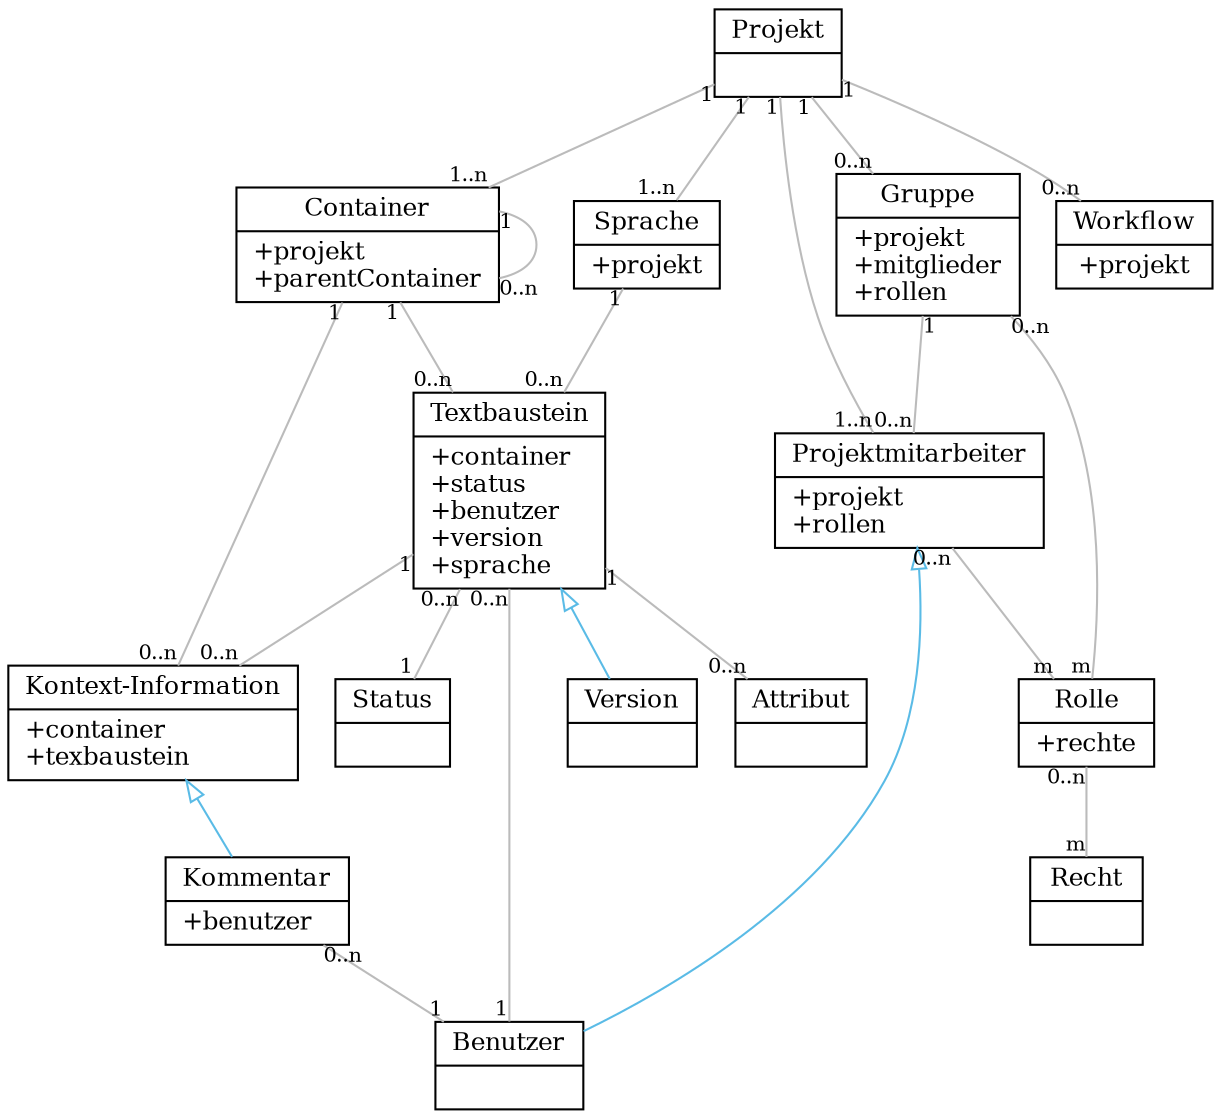 digraph G {

graph [ rankdir=BT ]
node [ shape=record fontsize=12 ]
edge [ fontsize=10 ]

Projekt [ label="{Projekt|}" ]
Sprache [ label="{Sprache|+projekt\l}" ]
Container [ label="{Container|+projekt\l+parentContainer\l}" ]
Textbaustein [ label="{Textbaustein|+container\l+status\l+benutzer\l+version\l+sprache\l}" ]
Benutzer [ label="{Benutzer|}" ]
Projektmitarbeiter [ label="{Projektmitarbeiter|+projekt\l+rollen\l}" ]
Kontext [ label="{Kontext-Information|+container\l+texbaustein\l}" ]
Kommentar [ label="{Kommentar|+benutzer\l}" ]
Status [ label="{Status|}" ]
Rolle [ label="{Rolle|+rechte\l}" ]
Recht [ label="{Recht|}" ]
Gruppe [ label="{Gruppe|+projekt\l+mitglieder\l+rollen\l}" ]
Version [ label="{Version|}" ]
Workflow [ label="{Workflow|+projekt}" ]
Attribut [ label="{Attribut|}" ]

edge [ arrowhead=none color="#bbbbbb" ]

Sprache -> Projekt [ taillabel="1..n" headlabel="1" ]
Container -> Projekt [ taillabel="1..n" headlabel="1" ]
Container -> Container [ taillabel="0..n" headlabel="1" ]
Textbaustein -> Container [ taillabel="0..n" headlabel="1" ]
Textbaustein -> Sprache [ taillabel="0..n" headlabel="1" ]
Projektmitarbeiter -> Projekt  [ taillabel="1..n" headlabel="1" ]
Attribut -> Textbaustein [ taillabel="0..n" headlabel="1" ]
Projektmitarbeiter -> Gruppe [ taillabel="0..n" headlabel="1" ]
Gruppe -> Projekt [ taillabel="0..n" headlabel="1" ]
Status -> Textbaustein [ taillabel="1" headlabel="0..n" ]
Benutzer -> Textbaustein [ taillabel="1" headlabel="0..n" ]
Kontext -> Container [ taillabel="0..n" headlabel="1" ]
Kontext -> Textbaustein [ taillabel="0..n" headlabel="1" ]
Benutzer -> Kommentar [ taillabel="1" headlabel="0..n" ]
Rolle -> Projektmitarbeiter  [ taillabel="m" headlabel="0..n" ]
Rolle -> Gruppe [ taillabel="m" headlabel="0..n" ]
Recht -> Rolle [ taillabel="m" headlabel="0..n" ]
Workflow -> Projekt [ taillabel="0..n" headlabel="1" ]

edge [ arrowhead=onormal color="#5abbe6" fontcolor="#5abbe6" ]
Benutzer -> Projektmitarbeiter
Kommentar -> Kontext
Version -> Textbaustein

}